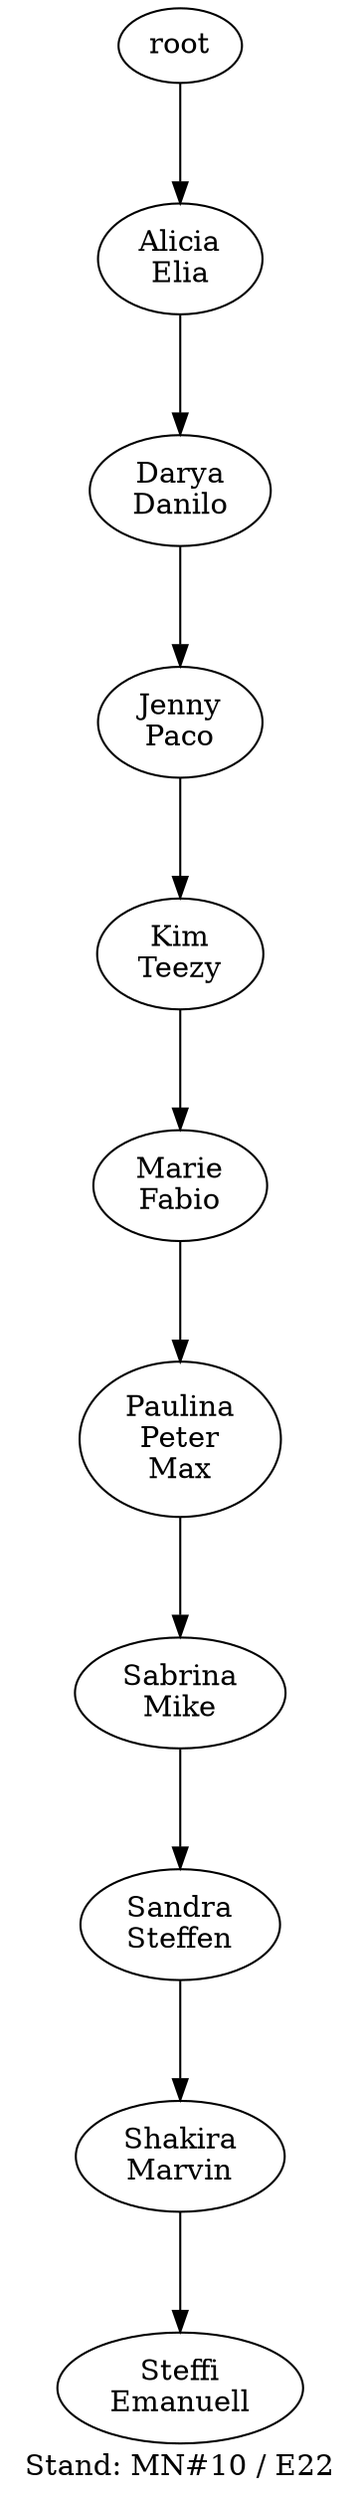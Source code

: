 digraph D { labelloc="b"; label="Stand: MN#10 / E22"; ranksep=0.8;
"root/1"[label="Alicia\nElia"]
"root" -> "root/1";
"root/1/0"[label="Darya\nDanilo"]
"root/1" -> "root/1/0";
"root/1/0/6"[label="Jenny\nPaco"]
"root/1/0" -> "root/1/0/6";
"root/1/0/6/9"[label="Kim\nTeezy"]
"root/1/0/6" -> "root/1/0/6/9";
"root/1/0/6/9/3"[label="Marie\nFabio"]
"root/1/0/6/9" -> "root/1/0/6/9/3";
"root/1/0/6/9/3/7,10"[label="Paulina\nPeter\nMax"]
"root/1/0/6/9/3" -> "root/1/0/6/9/3/7,10";
"root/1/0/6/9/3/7,10/5"[label="Sabrina\nMike"]
"root/1/0/6/9/3/7,10" -> "root/1/0/6/9/3/7,10/5";
"root/1/0/6/9/3/7,10/5/8"[label="Sandra\nSteffen"]
"root/1/0/6/9/3/7,10/5" -> "root/1/0/6/9/3/7,10/5/8";
"root/1/0/6/9/3/7,10/5/8/4"[label="Shakira\nMarvin"]
"root/1/0/6/9/3/7,10/5/8" -> "root/1/0/6/9/3/7,10/5/8/4";
"root/1/0/6/9/3/7,10/5/8/4/2"[label="Steffi\nEmanuell"]
"root/1/0/6/9/3/7,10/5/8/4" -> "root/1/0/6/9/3/7,10/5/8/4/2";
}
